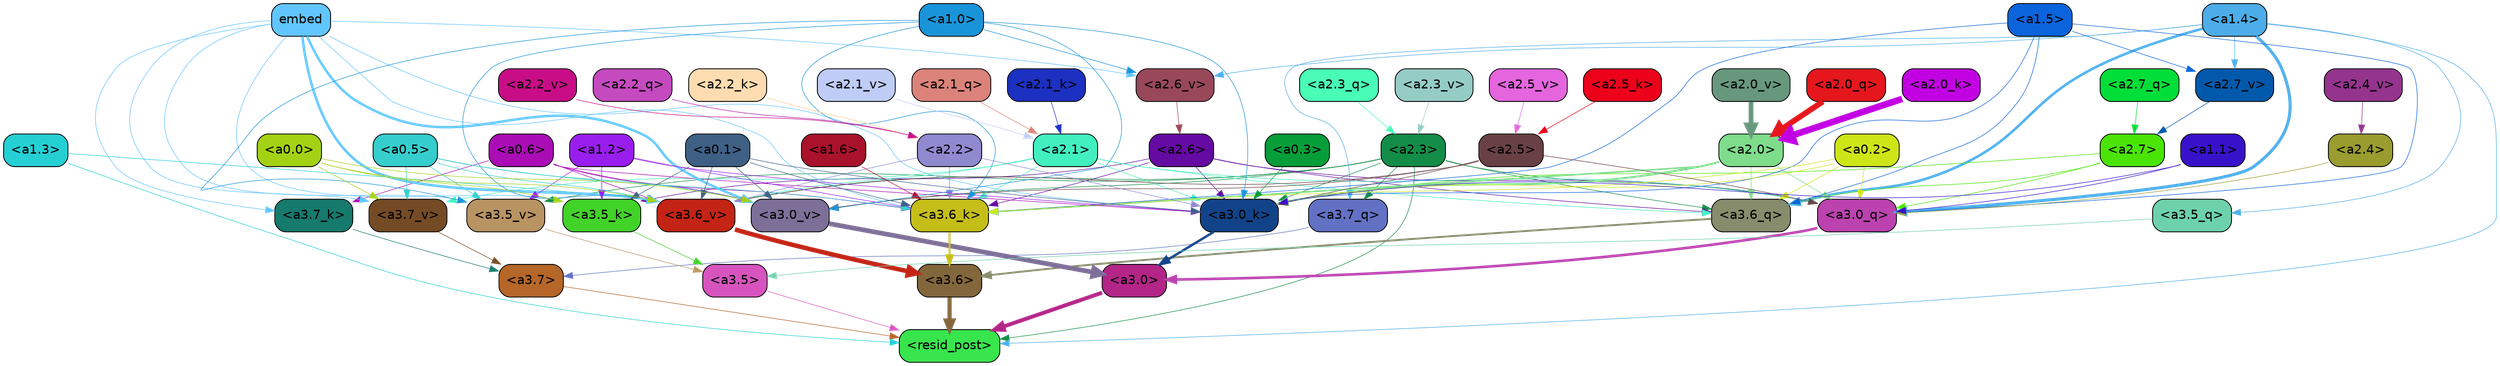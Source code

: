 strict digraph "" {
	graph [bgcolor=transparent,
		layout=dot,
		overlap=false,
		splines=true
	];
	"<a3.7>"	[color=black,
		fillcolor="#b56628",
		fontname=Helvetica,
		shape=box,
		style="filled, rounded"];
	"<resid_post>"	[color=black,
		fillcolor="#38e54d",
		fontname=Helvetica,
		shape=box,
		style="filled, rounded"];
	"<a3.7>" -> "<resid_post>"	[color="#b56628",
		penwidth=0.6239100098609924];
	"<a3.6>"	[color=black,
		fillcolor="#83663c",
		fontname=Helvetica,
		shape=box,
		style="filled, rounded"];
	"<a3.6>" -> "<resid_post>"	[color="#83663c",
		penwidth=4.569062113761902];
	"<a3.5>"	[color=black,
		fillcolor="#d754bf",
		fontname=Helvetica,
		shape=box,
		style="filled, rounded"];
	"<a3.5>" -> "<resid_post>"	[color="#d754bf",
		penwidth=0.6];
	"<a3.0>"	[color=black,
		fillcolor="#b32587",
		fontname=Helvetica,
		shape=box,
		style="filled, rounded"];
	"<a3.0>" -> "<resid_post>"	[color="#b32587",
		penwidth=4.283544182777405];
	"<a2.3>"	[color=black,
		fillcolor="#138c47",
		fontname=Helvetica,
		shape=box,
		style="filled, rounded"];
	"<a2.3>" -> "<resid_post>"	[color="#138c47",
		penwidth=0.6];
	"<a3.7_q>"	[color=black,
		fillcolor="#6271c3",
		fontname=Helvetica,
		shape=box,
		style="filled, rounded"];
	"<a2.3>" -> "<a3.7_q>"	[color="#138c47",
		penwidth=0.6];
	"<a3.6_q>"	[color=black,
		fillcolor="#878c6c",
		fontname=Helvetica,
		shape=box,
		style="filled, rounded"];
	"<a2.3>" -> "<a3.6_q>"	[color="#138c47",
		penwidth=0.6];
	"<a3.0_q>"	[color=black,
		fillcolor="#bb42af",
		fontname=Helvetica,
		shape=box,
		style="filled, rounded"];
	"<a2.3>" -> "<a3.0_q>"	[color="#138c47",
		penwidth=0.6];
	"<a3.0_k>"	[color=black,
		fillcolor="#124389",
		fontname=Helvetica,
		shape=box,
		style="filled, rounded"];
	"<a2.3>" -> "<a3.0_k>"	[color="#138c47",
		penwidth=0.6];
	"<a3.6_v>"	[color=black,
		fillcolor="#c32415",
		fontname=Helvetica,
		shape=box,
		style="filled, rounded"];
	"<a2.3>" -> "<a3.6_v>"	[color="#138c47",
		penwidth=0.6];
	"<a3.5_v>"	[color=black,
		fillcolor="#b89463",
		fontname=Helvetica,
		shape=box,
		style="filled, rounded"];
	"<a2.3>" -> "<a3.5_v>"	[color="#138c47",
		penwidth=0.6];
	"<a3.0_v>"	[color=black,
		fillcolor="#7d6f97",
		fontname=Helvetica,
		shape=box,
		style="filled, rounded"];
	"<a2.3>" -> "<a3.0_v>"	[color="#138c47",
		penwidth=0.6];
	"<a1.4>"	[color=black,
		fillcolor="#4cade9",
		fontname=Helvetica,
		shape=box,
		style="filled, rounded"];
	"<a1.4>" -> "<resid_post>"	[color="#4cade9",
		penwidth=0.6];
	"<a1.4>" -> "<a3.7_q>"	[color="#4cade9",
		penwidth=0.6];
	"<a1.4>" -> "<a3.6_q>"	[color="#4cade9",
		penwidth=2.7934007048606873];
	"<a3.5_q>"	[color=black,
		fillcolor="#6dd2aa",
		fontname=Helvetica,
		shape=box,
		style="filled, rounded"];
	"<a1.4>" -> "<a3.5_q>"	[color="#4cade9",
		penwidth=0.6];
	"<a1.4>" -> "<a3.0_q>"	[color="#4cade9",
		penwidth=3.340754985809326];
	"<a2.7_v>"	[color=black,
		fillcolor="#0259ab",
		fontname=Helvetica,
		shape=box,
		style="filled, rounded"];
	"<a1.4>" -> "<a2.7_v>"	[color="#4cade9",
		penwidth=0.6];
	"<a2.6_v>"	[color=black,
		fillcolor="#99485a",
		fontname=Helvetica,
		shape=box,
		style="filled, rounded"];
	"<a1.4>" -> "<a2.6_v>"	[color="#4cade9",
		penwidth=0.6];
	"<a1.3>"	[color=black,
		fillcolor="#25d0d4",
		fontname=Helvetica,
		shape=box,
		style="filled, rounded"];
	"<a1.3>" -> "<resid_post>"	[color="#25d0d4",
		penwidth=0.6];
	"<a1.3>" -> "<a3.6_v>"	[color="#25d0d4",
		penwidth=0.6];
	"<a3.7_q>" -> "<a3.7>"	[color="#6271c3",
		penwidth=0.6];
	"<a3.6_q>" -> "<a3.6>"	[color="#878c6c",
		penwidth=2.0347584784030914];
	"<a3.5_q>" -> "<a3.5>"	[color="#6dd2aa",
		penwidth=0.6];
	"<a3.0_q>" -> "<a3.0>"	[color="#bb42af",
		penwidth=2.8635367155075073];
	"<a3.7_k>"	[color=black,
		fillcolor="#167a6d",
		fontname=Helvetica,
		shape=box,
		style="filled, rounded"];
	"<a3.7_k>" -> "<a3.7>"	[color="#167a6d",
		penwidth=0.6];
	"<a3.6_k>"	[color=black,
		fillcolor="#c5be18",
		fontname=Helvetica,
		shape=box,
		style="filled, rounded"];
	"<a3.6_k>" -> "<a3.6>"	[color="#c5be18",
		penwidth=2.1760786175727844];
	"<a3.5_k>"	[color=black,
		fillcolor="#42d329",
		fontname=Helvetica,
		shape=box,
		style="filled, rounded"];
	"<a3.5_k>" -> "<a3.5>"	[color="#42d329",
		penwidth=0.6];
	"<a3.0_k>" -> "<a3.0>"	[color="#124389",
		penwidth=2.632905662059784];
	"<a3.7_v>"	[color=black,
		fillcolor="#754b25",
		fontname=Helvetica,
		shape=box,
		style="filled, rounded"];
	"<a3.7_v>" -> "<a3.7>"	[color="#754b25",
		penwidth=0.6];
	"<a3.6_v>" -> "<a3.6>"	[color="#c32415",
		penwidth=4.981305837631226];
	"<a3.5_v>" -> "<a3.5>"	[color="#b89463",
		penwidth=0.6];
	"<a3.0_v>" -> "<a3.0>"	[color="#7d6f97",
		penwidth=5.168330669403076];
	"<a2.7>"	[color=black,
		fillcolor="#4ae506",
		fontname=Helvetica,
		shape=box,
		style="filled, rounded"];
	"<a2.7>" -> "<a3.6_q>"	[color="#4ae506",
		penwidth=0.6];
	"<a2.7>" -> "<a3.0_q>"	[color="#4ae506",
		penwidth=0.6];
	"<a2.7>" -> "<a3.0_k>"	[color="#4ae506",
		penwidth=0.6];
	"<a2.6>"	[color=black,
		fillcolor="#650aa2",
		fontname=Helvetica,
		shape=box,
		style="filled, rounded"];
	"<a2.6>" -> "<a3.6_q>"	[color="#650aa2",
		penwidth=0.6];
	"<a2.6>" -> "<a3.0_q>"	[color="#650aa2",
		penwidth=0.6];
	"<a2.6>" -> "<a3.6_k>"	[color="#650aa2",
		penwidth=0.6];
	"<a2.6>" -> "<a3.5_k>"	[color="#650aa2",
		penwidth=0.6];
	"<a2.6>" -> "<a3.0_k>"	[color="#650aa2",
		penwidth=0.6];
	"<a2.1>"	[color=black,
		fillcolor="#42f0bf",
		fontname=Helvetica,
		shape=box,
		style="filled, rounded"];
	"<a2.1>" -> "<a3.6_q>"	[color="#42f0bf",
		penwidth=0.6];
	"<a2.1>" -> "<a3.0_q>"	[color="#42f0bf",
		penwidth=0.6];
	"<a2.1>" -> "<a3.6_k>"	[color="#42f0bf",
		penwidth=0.6];
	"<a2.1>" -> "<a3.0_k>"	[color="#42f0bf",
		penwidth=0.6];
	"<a2.1>" -> "<a3.7_v>"	[color="#42f0bf",
		penwidth=0.6];
	"<a2.1>" -> "<a3.6_v>"	[color="#42f0bf",
		penwidth=0.6];
	"<a2.0>"	[color=black,
		fillcolor="#7edc8b",
		fontname=Helvetica,
		shape=box,
		style="filled, rounded"];
	"<a2.0>" -> "<a3.6_q>"	[color="#7edc8b",
		penwidth=0.6];
	"<a2.0>" -> "<a3.0_q>"	[color="#7edc8b",
		penwidth=0.6];
	"<a2.0>" -> "<a3.6_k>"	[color="#7edc8b",
		penwidth=1.6382827460765839];
	"<a2.0>" -> "<a3.0_k>"	[color="#7edc8b",
		penwidth=2.161143198609352];
	"<a1.5>"	[color=black,
		fillcolor="#0b64dc",
		fontname=Helvetica,
		shape=box,
		style="filled, rounded"];
	"<a1.5>" -> "<a3.6_q>"	[color="#0b64dc",
		penwidth=0.6];
	"<a1.5>" -> "<a3.0_q>"	[color="#0b64dc",
		penwidth=0.6];
	"<a1.5>" -> "<a3.6_k>"	[color="#0b64dc",
		penwidth=0.6];
	"<a1.5>" -> "<a3.0_k>"	[color="#0b64dc",
		penwidth=0.6];
	"<a1.5>" -> "<a2.7_v>"	[color="#0b64dc",
		penwidth=0.6];
	"<a0.2>"	[color=black,
		fillcolor="#cee518",
		fontname=Helvetica,
		shape=box,
		style="filled, rounded"];
	"<a0.2>" -> "<a3.6_q>"	[color="#cee518",
		penwidth=0.6];
	"<a0.2>" -> "<a3.0_q>"	[color="#cee518",
		penwidth=0.6];
	"<a0.2>" -> "<a3.6_k>"	[color="#cee518",
		penwidth=0.6];
	"<a0.2>" -> "<a3.0_k>"	[color="#cee518",
		penwidth=0.6];
	"<a2.5>"	[color=black,
		fillcolor="#694145",
		fontname=Helvetica,
		shape=box,
		style="filled, rounded"];
	"<a2.5>" -> "<a3.0_q>"	[color="#694145",
		penwidth=0.6];
	"<a2.5>" -> "<a3.0_k>"	[color="#694145",
		penwidth=0.6];
	"<a2.5>" -> "<a3.6_v>"	[color="#694145",
		penwidth=0.6];
	"<a2.5>" -> "<a3.0_v>"	[color="#694145",
		penwidth=0.6];
	"<a2.4>"	[color=black,
		fillcolor="#9a9c2f",
		fontname=Helvetica,
		shape=box,
		style="filled, rounded"];
	"<a2.4>" -> "<a3.0_q>"	[color="#9a9c2f",
		penwidth=0.6];
	"<a1.1>"	[color=black,
		fillcolor="#3812cb",
		fontname=Helvetica,
		shape=box,
		style="filled, rounded"];
	"<a1.1>" -> "<a3.0_q>"	[color="#3812cb",
		penwidth=0.6];
	"<a1.1>" -> "<a3.0_k>"	[color="#3812cb",
		penwidth=0.6];
	"<a0.6>"	[color=black,
		fillcolor="#aa0cb5",
		fontname=Helvetica,
		shape=box,
		style="filled, rounded"];
	"<a0.6>" -> "<a3.7_k>"	[color="#aa0cb5",
		penwidth=0.6];
	"<a0.6>" -> "<a3.6_k>"	[color="#aa0cb5",
		penwidth=0.6];
	"<a0.6>" -> "<a3.0_k>"	[color="#aa0cb5",
		penwidth=0.6];
	"<a0.6>" -> "<a3.6_v>"	[color="#aa0cb5",
		penwidth=0.6];
	"<a0.6>" -> "<a3.0_v>"	[color="#aa0cb5",
		penwidth=0.6];
	embed	[color=black,
		fillcolor="#61c5ff",
		fontname=Helvetica,
		shape=box,
		style="filled, rounded"];
	embed -> "<a3.7_k>"	[color="#61c5ff",
		penwidth=0.6];
	embed -> "<a3.6_k>"	[color="#61c5ff",
		penwidth=0.6];
	embed -> "<a3.5_k>"	[color="#61c5ff",
		penwidth=0.6];
	embed -> "<a3.0_k>"	[color="#61c5ff",
		penwidth=0.6];
	embed -> "<a3.7_v>"	[color="#61c5ff",
		penwidth=0.6];
	embed -> "<a3.6_v>"	[color="#61c5ff",
		penwidth=2.7825746536254883];
	embed -> "<a3.5_v>"	[color="#61c5ff",
		penwidth=0.6];
	embed -> "<a3.0_v>"	[color="#61c5ff",
		penwidth=2.6950180530548096];
	embed -> "<a2.6_v>"	[color="#61c5ff",
		penwidth=0.6];
	"<a2.2>"	[color=black,
		fillcolor="#8f89d0",
		fontname=Helvetica,
		shape=box,
		style="filled, rounded"];
	"<a2.2>" -> "<a3.6_k>"	[color="#8f89d0",
		penwidth=0.6];
	"<a2.2>" -> "<a3.0_k>"	[color="#8f89d0",
		penwidth=0.6];
	"<a2.2>" -> "<a3.6_v>"	[color="#8f89d0",
		penwidth=0.6];
	"<a1.6>"	[color=black,
		fillcolor="#a9122a",
		fontname=Helvetica,
		shape=box,
		style="filled, rounded"];
	"<a1.6>" -> "<a3.6_k>"	[color="#a9122a",
		penwidth=0.6];
	"<a1.2>"	[color=black,
		fillcolor="#991eee",
		fontname=Helvetica,
		shape=box,
		style="filled, rounded"];
	"<a1.2>" -> "<a3.6_k>"	[color="#991eee",
		penwidth=0.6];
	"<a1.2>" -> "<a3.5_k>"	[color="#991eee",
		penwidth=0.6];
	"<a1.2>" -> "<a3.0_k>"	[color="#991eee",
		penwidth=0.6];
	"<a1.2>" -> "<a3.5_v>"	[color="#991eee",
		penwidth=0.6];
	"<a1.0>"	[color=black,
		fillcolor="#1a94d9",
		fontname=Helvetica,
		shape=box,
		style="filled, rounded"];
	"<a1.0>" -> "<a3.6_k>"	[color="#1a94d9",
		penwidth=0.6];
	"<a1.0>" -> "<a3.0_k>"	[color="#1a94d9",
		penwidth=0.6];
	"<a1.0>" -> "<a3.6_v>"	[color="#1a94d9",
		penwidth=0.6];
	"<a1.0>" -> "<a3.5_v>"	[color="#1a94d9",
		penwidth=0.6];
	"<a1.0>" -> "<a3.0_v>"	[color="#1a94d9",
		penwidth=0.6];
	"<a1.0>" -> "<a2.6_v>"	[color="#1a94d9",
		penwidth=0.6];
	"<a0.5>"	[color=black,
		fillcolor="#36cecd",
		fontname=Helvetica,
		shape=box,
		style="filled, rounded"];
	"<a0.5>" -> "<a3.6_k>"	[color="#36cecd",
		penwidth=0.6];
	"<a0.5>" -> "<a3.7_v>"	[color="#36cecd",
		penwidth=0.6];
	"<a0.5>" -> "<a3.6_v>"	[color="#36cecd",
		penwidth=0.6];
	"<a0.5>" -> "<a3.5_v>"	[color="#36cecd",
		penwidth=0.6];
	"<a0.5>" -> "<a3.0_v>"	[color="#36cecd",
		penwidth=0.6];
	"<a0.1>"	[color=black,
		fillcolor="#3e6085",
		fontname=Helvetica,
		shape=box,
		style="filled, rounded"];
	"<a0.1>" -> "<a3.6_k>"	[color="#3e6085",
		penwidth=0.6];
	"<a0.1>" -> "<a3.5_k>"	[color="#3e6085",
		penwidth=0.6];
	"<a0.1>" -> "<a3.0_k>"	[color="#3e6085",
		penwidth=0.6];
	"<a0.1>" -> "<a3.6_v>"	[color="#3e6085",
		penwidth=0.6];
	"<a0.1>" -> "<a3.0_v>"	[color="#3e6085",
		penwidth=0.6];
	"<a0.0>"	[color=black,
		fillcolor="#a3d214",
		fontname=Helvetica,
		shape=box,
		style="filled, rounded"];
	"<a0.0>" -> "<a3.5_k>"	[color="#a3d214",
		penwidth=0.6];
	"<a0.0>" -> "<a3.7_v>"	[color="#a3d214",
		penwidth=0.6];
	"<a0.0>" -> "<a3.6_v>"	[color="#a3d214",
		penwidth=0.6];
	"<a0.0>" -> "<a3.0_v>"	[color="#a3d214",
		penwidth=0.6];
	"<a0.3>"	[color=black,
		fillcolor="#079d39",
		fontname=Helvetica,
		shape=box,
		style="filled, rounded"];
	"<a0.3>" -> "<a3.0_k>"	[color="#079d39",
		penwidth=0.6];
	"<a2.7_q>"	[color=black,
		fillcolor="#02de39",
		fontname=Helvetica,
		shape=box,
		style="filled, rounded"];
	"<a2.7_q>" -> "<a2.7>"	[color="#02de39",
		penwidth=0.6];
	"<a2.3_q>"	[color=black,
		fillcolor="#49fdb7",
		fontname=Helvetica,
		shape=box,
		style="filled, rounded"];
	"<a2.3_q>" -> "<a2.3>"	[color="#49fdb7",
		penwidth=0.6];
	"<a2.2_q>"	[color=black,
		fillcolor="#c54ac0",
		fontname=Helvetica,
		shape=box,
		style="filled, rounded"];
	"<a2.2_q>" -> "<a2.2>"	[color="#c54ac0",
		penwidth=0.7553567886352539];
	"<a2.1_q>"	[color=black,
		fillcolor="#db837a",
		fontname=Helvetica,
		shape=box,
		style="filled, rounded"];
	"<a2.1_q>" -> "<a2.1>"	[color="#db837a",
		penwidth=0.6];
	"<a2.0_q>"	[color=black,
		fillcolor="#e5161c",
		fontname=Helvetica,
		shape=box,
		style="filled, rounded"];
	"<a2.0_q>" -> "<a2.0>"	[color="#e5161c",
		penwidth=6.256794691085815];
	"<a2.5_k>"	[color=black,
		fillcolor="#ed001a",
		fontname=Helvetica,
		shape=box,
		style="filled, rounded"];
	"<a2.5_k>" -> "<a2.5>"	[color="#ed001a",
		penwidth=0.6];
	"<a2.2_k>"	[color=black,
		fillcolor="#fcdcb0",
		fontname=Helvetica,
		shape=box,
		style="filled, rounded"];
	"<a2.2_k>" -> "<a2.2>"	[color="#fcdcb0",
		penwidth=0.8854708671569824];
	"<a2.1_k>"	[color=black,
		fillcolor="#1c30c1",
		fontname=Helvetica,
		shape=box,
		style="filled, rounded"];
	"<a2.1_k>" -> "<a2.1>"	[color="#1c30c1",
		penwidth=0.6];
	"<a2.0_k>"	[color=black,
		fillcolor="#c201e3",
		fontname=Helvetica,
		shape=box,
		style="filled, rounded"];
	"<a2.0_k>" -> "<a2.0>"	[color="#c201e3",
		penwidth=7.231504917144775];
	"<a2.7_v>" -> "<a2.7>"	[color="#0259ab",
		penwidth=0.6];
	"<a2.6_v>" -> "<a2.6>"	[color="#99485a",
		penwidth=0.6];
	"<a2.5_v>"	[color=black,
		fillcolor="#e465de",
		fontname=Helvetica,
		shape=box,
		style="filled, rounded"];
	"<a2.5_v>" -> "<a2.5>"	[color="#e465de",
		penwidth=0.6];
	"<a2.4_v>"	[color=black,
		fillcolor="#95348d",
		fontname=Helvetica,
		shape=box,
		style="filled, rounded"];
	"<a2.4_v>" -> "<a2.4>"	[color="#95348d",
		penwidth=0.6];
	"<a2.3_v>"	[color=black,
		fillcolor="#96ccc6",
		fontname=Helvetica,
		shape=box,
		style="filled, rounded"];
	"<a2.3_v>" -> "<a2.3>"	[color="#96ccc6",
		penwidth=0.6];
	"<a2.2_v>"	[color=black,
		fillcolor="#c80d86",
		fontname=Helvetica,
		shape=box,
		style="filled, rounded"];
	"<a2.2_v>" -> "<a2.2>"	[color="#c80d86",
		penwidth=0.6];
	"<a2.1_v>"	[color=black,
		fillcolor="#bfccf5",
		fontname=Helvetica,
		shape=box,
		style="filled, rounded"];
	"<a2.1_v>" -> "<a2.1>"	[color="#bfccf5",
		penwidth=0.6];
	"<a2.0_v>"	[color=black,
		fillcolor="#67987d",
		fontname=Helvetica,
		shape=box,
		style="filled, rounded"];
	"<a2.0_v>" -> "<a2.0>"	[color="#67987d",
		penwidth=5.231471925973892];
}
